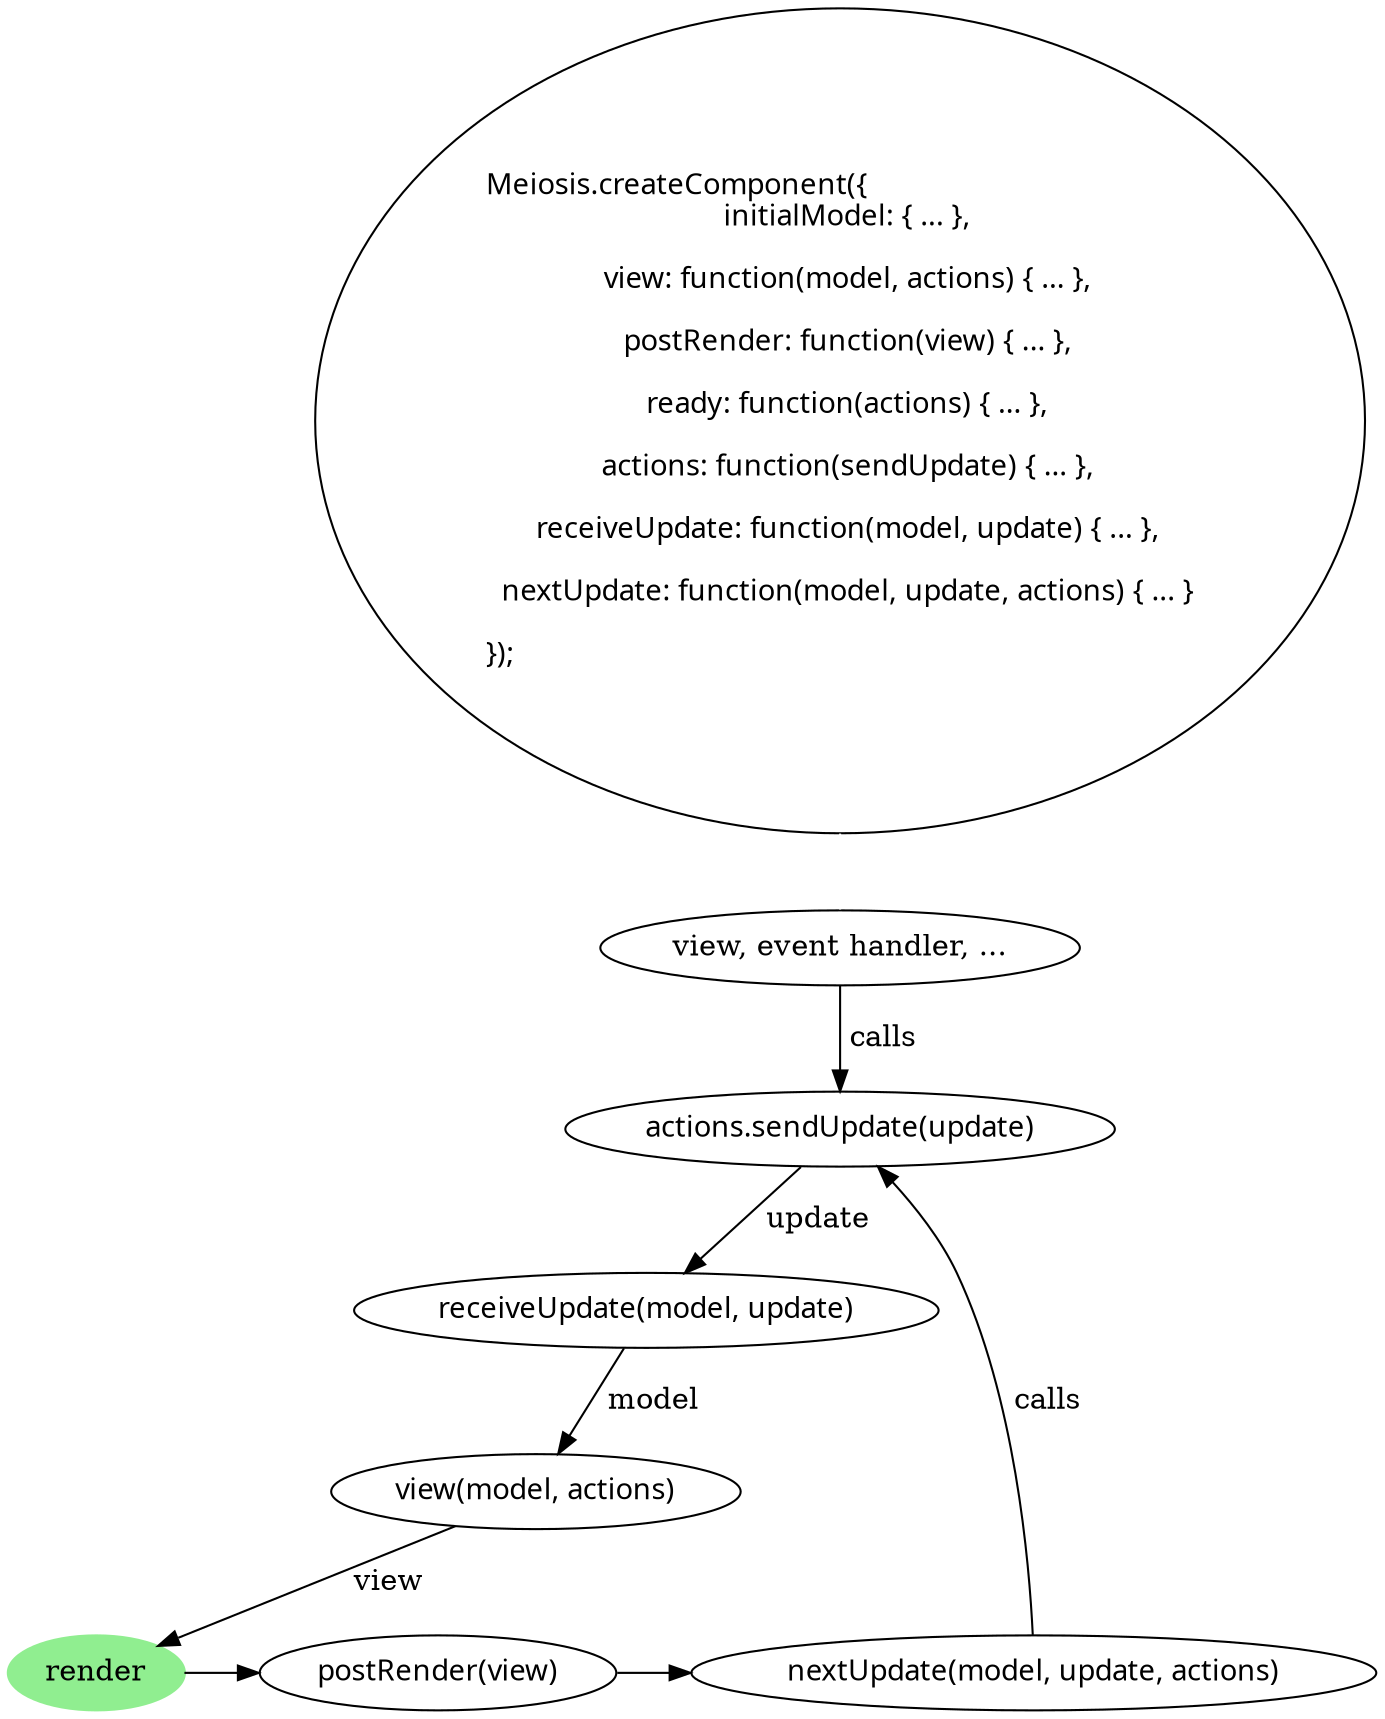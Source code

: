 digraph meiosis_update {
  createComponent [fontname=Hack, label = "\lMeiosis.createComponent(\{\l\ \ initialModel: \{ ... \},
    \l  view: function(model, actions) \{ ... \},
    \l  postRender: function(view) \{ ... \},
    \l  ready: function(actions) \{ ... \},
    \l  actions: function(sendUpdate) \{ ... \},
    \l  receiveUpdate: function(model, update) \{ ... \},
    \l  nextUpdate: function(model, update, actions) \{ ... \}
    \l\});\l\l"]

  trigger [label = "view, event handler, ..."]
  sendUpdate [label = "actions.sendUpdate(update)", fontname=Hack]
  receiveUpdate [label = "receiveUpdate(model, update)", fontname=Hack]
  view [label = "view(model, actions)", fontname=Hack]
  render [style=filled, color=lightgreen]
  postRender [label = "postRender(view)", fontname=Hack]
  nextUpdate [label = "nextUpdate(model, update, actions)", fontname=Hack]

  {rank=same; render postRender nextUpdate}

  createComponent -> trigger [arrowhead=none, arrowtail=empty, color=white]
  trigger -> sendUpdate [label = " calls"]
  sendUpdate -> receiveUpdate [label = " update"]
  receiveUpdate -> view [label = " model"]
  view -> render [label = " view"]
  render -> postRender
  postRender -> nextUpdate
  nextUpdate -> sendUpdate [label = " calls"]
}

